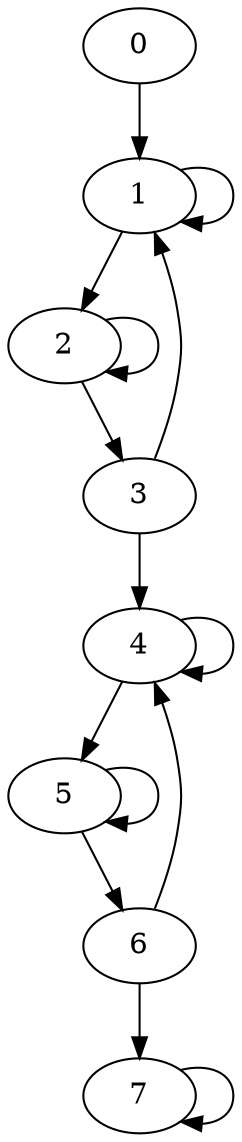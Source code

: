 /* e.g. try this formulae:

 */
digraph G {
  0 [props=""];
  1 [props="a"];
  2 [props="a,b"];
  3 [props="c"];
  4 [props="a"];
  5 [props="a,b"];
  6 [props="a,c"];
  7 [props="d"];
  0 -> 1 -> 2 -> 3 -> 4 -> 5 -> 6 -> 7;
  1 -> 1;
  2 -> 2;
  3 -> 1;
  4 -> 4;
  5 -> 5;
  6 -> 4;
  7 -> 7;
}
